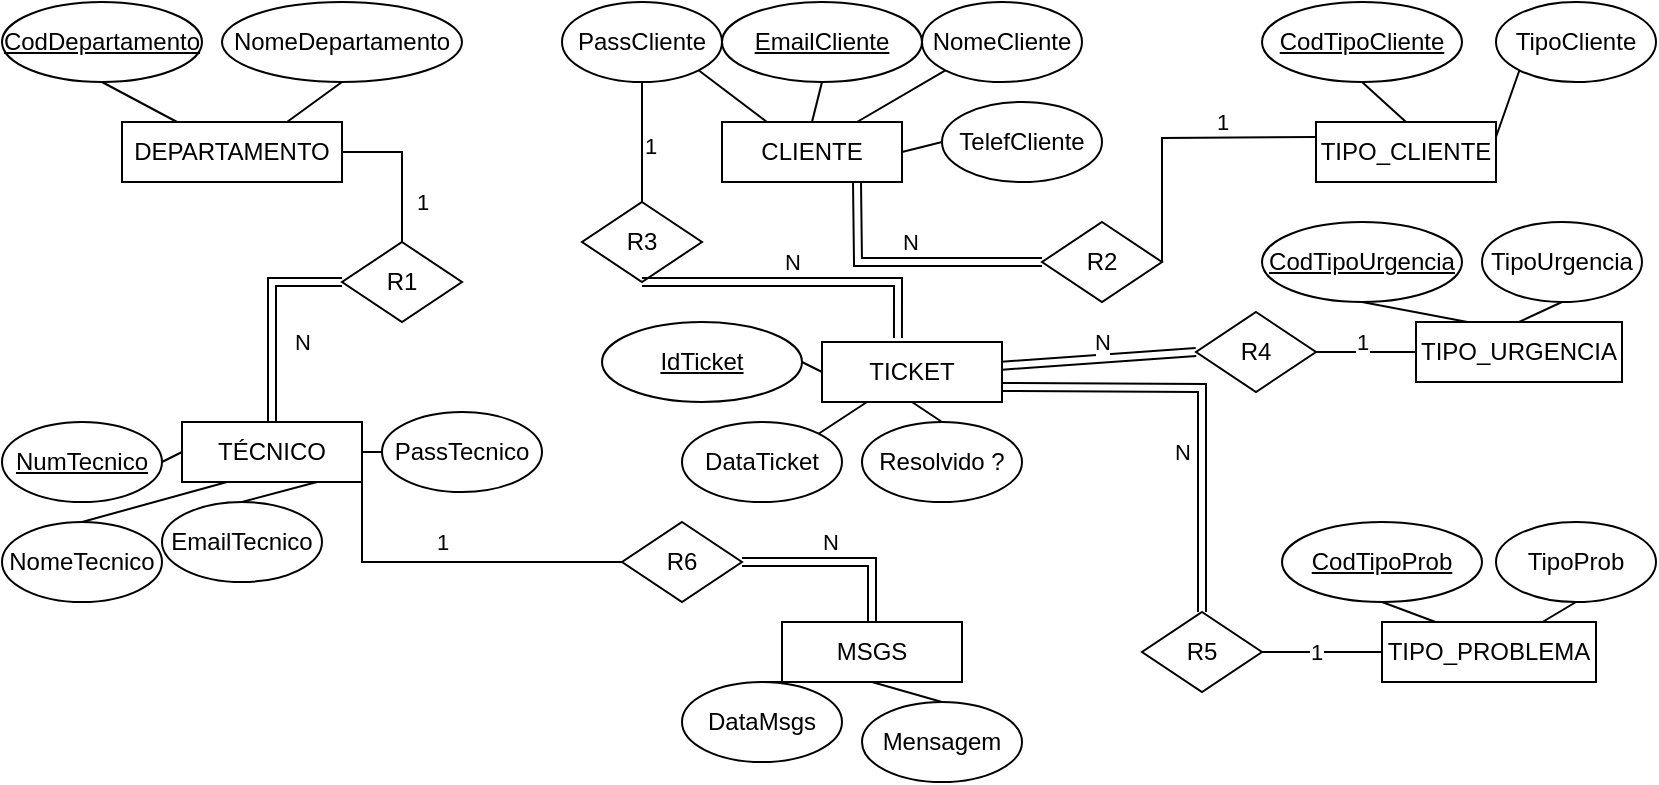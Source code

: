 <mxfile version="28.2.5">
  <diagram id="6XfuuQiWVsC1uruhtPuk" name="Página-1">
    <mxGraphModel dx="1186" dy="755" grid="1" gridSize="10" guides="1" tooltips="1" connect="1" arrows="1" fold="1" page="1" pageScale="1" pageWidth="827" pageHeight="1169" math="0" shadow="0">
      <root>
        <mxCell id="0" />
        <mxCell id="1" parent="0" />
        <mxCell id="jxQW3wyK6LuePrzsREPj-1" value="TIPO_CLIENTE" style="rounded=0;whiteSpace=wrap;html=1;" vertex="1" parent="1">
          <mxGeometry x="657" y="60" width="90" height="30" as="geometry" />
        </mxCell>
        <mxCell id="jxQW3wyK6LuePrzsREPj-2" value="TipoCliente" style="ellipse;whiteSpace=wrap;html=1;" vertex="1" parent="1">
          <mxGeometry x="747" width="80" height="40" as="geometry" />
        </mxCell>
        <mxCell id="jxQW3wyK6LuePrzsREPj-4" value="" style="endArrow=none;html=1;rounded=0;entryX=0;entryY=1;entryDx=0;entryDy=0;exitX=1;exitY=0.25;exitDx=0;exitDy=0;" edge="1" parent="1" source="jxQW3wyK6LuePrzsREPj-1" target="jxQW3wyK6LuePrzsREPj-2">
          <mxGeometry width="50" height="50" relative="1" as="geometry">
            <mxPoint x="560" y="220" as="sourcePoint" />
            <mxPoint x="610" y="170" as="targetPoint" />
          </mxGeometry>
        </mxCell>
        <mxCell id="jxQW3wyK6LuePrzsREPj-5" value="" style="endArrow=none;html=1;rounded=0;entryX=0.5;entryY=1;entryDx=0;entryDy=0;exitX=0.5;exitY=0;exitDx=0;exitDy=0;" edge="1" parent="1" source="jxQW3wyK6LuePrzsREPj-1" target="jxQW3wyK6LuePrzsREPj-31">
          <mxGeometry width="50" height="50" relative="1" as="geometry">
            <mxPoint x="390" y="180" as="sourcePoint" />
            <mxPoint x="695" y="40" as="targetPoint" />
          </mxGeometry>
        </mxCell>
        <mxCell id="jxQW3wyK6LuePrzsREPj-6" value="CLIENTE" style="rounded=0;whiteSpace=wrap;html=1;" vertex="1" parent="1">
          <mxGeometry x="360" y="60" width="90" height="30" as="geometry" />
        </mxCell>
        <mxCell id="jxQW3wyK6LuePrzsREPj-7" value="NomeCliente" style="ellipse;whiteSpace=wrap;html=1;" vertex="1" parent="1">
          <mxGeometry x="460" width="80" height="40" as="geometry" />
        </mxCell>
        <mxCell id="jxQW3wyK6LuePrzsREPj-9" value="PassCliente" style="ellipse;whiteSpace=wrap;html=1;" vertex="1" parent="1">
          <mxGeometry x="280" width="80" height="40" as="geometry" />
        </mxCell>
        <mxCell id="jxQW3wyK6LuePrzsREPj-10" value="TelefCliente" style="ellipse;whiteSpace=wrap;html=1;" vertex="1" parent="1">
          <mxGeometry x="470" y="50" width="80" height="40" as="geometry" />
        </mxCell>
        <mxCell id="jxQW3wyK6LuePrzsREPj-11" value="" style="endArrow=none;html=1;rounded=0;entryX=1;entryY=1;entryDx=0;entryDy=0;exitX=0.25;exitY=0;exitDx=0;exitDy=0;" edge="1" parent="1" source="jxQW3wyK6LuePrzsREPj-6" target="jxQW3wyK6LuePrzsREPj-9">
          <mxGeometry width="50" height="50" relative="1" as="geometry">
            <mxPoint x="320" y="260" as="sourcePoint" />
            <mxPoint x="370" y="210" as="targetPoint" />
          </mxGeometry>
        </mxCell>
        <mxCell id="jxQW3wyK6LuePrzsREPj-12" value="" style="endArrow=none;html=1;rounded=0;entryX=0.5;entryY=1;entryDx=0;entryDy=0;exitX=0.5;exitY=0;exitDx=0;exitDy=0;" edge="1" parent="1" source="jxQW3wyK6LuePrzsREPj-6" target="jxQW3wyK6LuePrzsREPj-32">
          <mxGeometry width="50" height="50" relative="1" as="geometry">
            <mxPoint x="300" y="270" as="sourcePoint" />
            <mxPoint x="410" y="40" as="targetPoint" />
          </mxGeometry>
        </mxCell>
        <mxCell id="jxQW3wyK6LuePrzsREPj-13" value="" style="endArrow=none;html=1;rounded=0;entryX=0;entryY=1;entryDx=0;entryDy=0;exitX=0.75;exitY=0;exitDx=0;exitDy=0;" edge="1" parent="1" source="jxQW3wyK6LuePrzsREPj-6" target="jxQW3wyK6LuePrzsREPj-7">
          <mxGeometry width="50" height="50" relative="1" as="geometry">
            <mxPoint x="440" y="200" as="sourcePoint" />
            <mxPoint x="490" y="150" as="targetPoint" />
          </mxGeometry>
        </mxCell>
        <mxCell id="jxQW3wyK6LuePrzsREPj-14" value="" style="endArrow=none;html=1;rounded=0;entryX=0;entryY=0.5;entryDx=0;entryDy=0;exitX=1;exitY=0.5;exitDx=0;exitDy=0;" edge="1" parent="1" source="jxQW3wyK6LuePrzsREPj-6" target="jxQW3wyK6LuePrzsREPj-10">
          <mxGeometry width="50" height="50" relative="1" as="geometry">
            <mxPoint x="310" y="160" as="sourcePoint" />
            <mxPoint x="360" y="110" as="targetPoint" />
          </mxGeometry>
        </mxCell>
        <mxCell id="jxQW3wyK6LuePrzsREPj-15" value="DEPARTAMENTO" style="rounded=0;whiteSpace=wrap;html=1;" vertex="1" parent="1">
          <mxGeometry x="60" y="60" width="110" height="30" as="geometry" />
        </mxCell>
        <mxCell id="jxQW3wyK6LuePrzsREPj-19" value="NomeDepartamento" style="ellipse;whiteSpace=wrap;html=1;" vertex="1" parent="1">
          <mxGeometry x="110" width="120" height="40" as="geometry" />
        </mxCell>
        <mxCell id="jxQW3wyK6LuePrzsREPj-20" value="" style="endArrow=none;html=1;rounded=0;entryX=0.5;entryY=1;entryDx=0;entryDy=0;exitX=0.25;exitY=0;exitDx=0;exitDy=0;" edge="1" parent="1" source="jxQW3wyK6LuePrzsREPj-15" target="jxQW3wyK6LuePrzsREPj-33">
          <mxGeometry width="50" height="50" relative="1" as="geometry">
            <mxPoint x="20" y="180" as="sourcePoint" />
            <mxPoint x="50" y="40" as="targetPoint" />
          </mxGeometry>
        </mxCell>
        <mxCell id="jxQW3wyK6LuePrzsREPj-21" value="" style="endArrow=none;html=1;rounded=0;entryX=0.5;entryY=1;entryDx=0;entryDy=0;exitX=0.75;exitY=0;exitDx=0;exitDy=0;" edge="1" parent="1" source="jxQW3wyK6LuePrzsREPj-15" target="jxQW3wyK6LuePrzsREPj-19">
          <mxGeometry width="50" height="50" relative="1" as="geometry">
            <mxPoint x="100" y="170" as="sourcePoint" />
            <mxPoint x="150" y="120" as="targetPoint" />
          </mxGeometry>
        </mxCell>
        <mxCell id="jxQW3wyK6LuePrzsREPj-22" value="TÉCNICO" style="rounded=0;whiteSpace=wrap;html=1;" vertex="1" parent="1">
          <mxGeometry x="90" y="210" width="90" height="30" as="geometry" />
        </mxCell>
        <mxCell id="jxQW3wyK6LuePrzsREPj-23" value="TICKET" style="rounded=0;whiteSpace=wrap;html=1;" vertex="1" parent="1">
          <mxGeometry x="410" y="170" width="90" height="30" as="geometry" />
        </mxCell>
        <mxCell id="jxQW3wyK6LuePrzsREPj-24" value="TIPO_PROBLEMA" style="rounded=0;whiteSpace=wrap;html=1;" vertex="1" parent="1">
          <mxGeometry x="690" y="310" width="107" height="30" as="geometry" />
        </mxCell>
        <mxCell id="jxQW3wyK6LuePrzsREPj-25" value="TIPO_URGENCIA" style="rounded=0;whiteSpace=wrap;html=1;" vertex="1" parent="1">
          <mxGeometry x="707" y="160" width="103" height="30" as="geometry" />
        </mxCell>
        <mxCell id="jxQW3wyK6LuePrzsREPj-26" value="TipoUrgencia" style="ellipse;whiteSpace=wrap;html=1;" vertex="1" parent="1">
          <mxGeometry x="740" y="110" width="80" height="40" as="geometry" />
        </mxCell>
        <mxCell id="jxQW3wyK6LuePrzsREPj-28" value="CodTipoUrgencia" style="ellipse;whiteSpace=wrap;html=1;align=center;fontStyle=4;" vertex="1" parent="1">
          <mxGeometry x="630" y="110" width="100" height="40" as="geometry" />
        </mxCell>
        <mxCell id="jxQW3wyK6LuePrzsREPj-29" value="" style="endArrow=none;html=1;rounded=0;entryX=0.5;entryY=1;entryDx=0;entryDy=0;exitX=0.25;exitY=0;exitDx=0;exitDy=0;" edge="1" parent="1" source="jxQW3wyK6LuePrzsREPj-25" target="jxQW3wyK6LuePrzsREPj-28">
          <mxGeometry width="50" height="50" relative="1" as="geometry">
            <mxPoint x="590" y="210" as="sourcePoint" />
            <mxPoint x="640" y="160" as="targetPoint" />
          </mxGeometry>
        </mxCell>
        <mxCell id="jxQW3wyK6LuePrzsREPj-30" value="" style="endArrow=none;html=1;rounded=0;entryX=0.5;entryY=1;entryDx=0;entryDy=0;exitX=0.5;exitY=0;exitDx=0;exitDy=0;" edge="1" parent="1" source="jxQW3wyK6LuePrzsREPj-25" target="jxQW3wyK6LuePrzsREPj-26">
          <mxGeometry width="50" height="50" relative="1" as="geometry">
            <mxPoint x="600" y="290" as="sourcePoint" />
            <mxPoint x="650" y="240" as="targetPoint" />
          </mxGeometry>
        </mxCell>
        <mxCell id="jxQW3wyK6LuePrzsREPj-31" value="CodTipoCliente" style="ellipse;whiteSpace=wrap;html=1;align=center;fontStyle=4;" vertex="1" parent="1">
          <mxGeometry x="630" width="100" height="40" as="geometry" />
        </mxCell>
        <mxCell id="jxQW3wyK6LuePrzsREPj-32" value="EmailCliente" style="ellipse;whiteSpace=wrap;html=1;align=center;fontStyle=4;" vertex="1" parent="1">
          <mxGeometry x="360" width="100" height="40" as="geometry" />
        </mxCell>
        <mxCell id="jxQW3wyK6LuePrzsREPj-33" value="CodDepartamento" style="ellipse;whiteSpace=wrap;html=1;align=center;fontStyle=4;" vertex="1" parent="1">
          <mxGeometry width="100" height="40" as="geometry" />
        </mxCell>
        <mxCell id="jxQW3wyK6LuePrzsREPj-34" value="CodTipoProb" style="ellipse;whiteSpace=wrap;html=1;align=center;fontStyle=4;" vertex="1" parent="1">
          <mxGeometry x="640" y="260" width="100" height="40" as="geometry" />
        </mxCell>
        <mxCell id="jxQW3wyK6LuePrzsREPj-35" value="TipoProb" style="ellipse;whiteSpace=wrap;html=1;" vertex="1" parent="1">
          <mxGeometry x="747" y="260" width="80" height="40" as="geometry" />
        </mxCell>
        <mxCell id="jxQW3wyK6LuePrzsREPj-36" value="" style="endArrow=none;html=1;rounded=0;entryX=0.5;entryY=1;entryDx=0;entryDy=0;exitX=0.25;exitY=0;exitDx=0;exitDy=0;" edge="1" parent="1" source="jxQW3wyK6LuePrzsREPj-24" target="jxQW3wyK6LuePrzsREPj-34">
          <mxGeometry width="50" height="50" relative="1" as="geometry">
            <mxPoint x="590" y="400" as="sourcePoint" />
            <mxPoint x="640" y="350" as="targetPoint" />
          </mxGeometry>
        </mxCell>
        <mxCell id="jxQW3wyK6LuePrzsREPj-37" value="" style="endArrow=none;html=1;rounded=0;entryX=0.5;entryY=1;entryDx=0;entryDy=0;exitX=0.75;exitY=0;exitDx=0;exitDy=0;" edge="1" parent="1" source="jxQW3wyK6LuePrzsREPj-24" target="jxQW3wyK6LuePrzsREPj-35">
          <mxGeometry width="50" height="50" relative="1" as="geometry">
            <mxPoint x="700" y="430" as="sourcePoint" />
            <mxPoint x="750" y="380" as="targetPoint" />
          </mxGeometry>
        </mxCell>
        <mxCell id="jxQW3wyK6LuePrzsREPj-38" value="DataTicket" style="ellipse;whiteSpace=wrap;html=1;" vertex="1" parent="1">
          <mxGeometry x="340" y="210" width="80" height="40" as="geometry" />
        </mxCell>
        <mxCell id="jxQW3wyK6LuePrzsREPj-39" value="Resolvido ?" style="ellipse;whiteSpace=wrap;html=1;" vertex="1" parent="1">
          <mxGeometry x="430" y="210" width="80" height="40" as="geometry" />
        </mxCell>
        <mxCell id="jxQW3wyK6LuePrzsREPj-40" value="IdTicket" style="ellipse;whiteSpace=wrap;html=1;align=center;fontStyle=4;" vertex="1" parent="1">
          <mxGeometry x="300" y="160" width="100" height="40" as="geometry" />
        </mxCell>
        <mxCell id="jxQW3wyK6LuePrzsREPj-41" value="" style="endArrow=none;html=1;rounded=0;entryX=1;entryY=0.5;entryDx=0;entryDy=0;exitX=0;exitY=0.5;exitDx=0;exitDy=0;" edge="1" parent="1" source="jxQW3wyK6LuePrzsREPj-23" target="jxQW3wyK6LuePrzsREPj-40">
          <mxGeometry width="50" height="50" relative="1" as="geometry">
            <mxPoint x="280" y="290" as="sourcePoint" />
            <mxPoint x="330" y="240" as="targetPoint" />
          </mxGeometry>
        </mxCell>
        <mxCell id="jxQW3wyK6LuePrzsREPj-42" value="" style="endArrow=none;html=1;rounded=0;entryX=0.25;entryY=1;entryDx=0;entryDy=0;exitX=1;exitY=0;exitDx=0;exitDy=0;" edge="1" parent="1" source="jxQW3wyK6LuePrzsREPj-38" target="jxQW3wyK6LuePrzsREPj-23">
          <mxGeometry width="50" height="50" relative="1" as="geometry">
            <mxPoint x="290" y="280" as="sourcePoint" />
            <mxPoint x="340" y="230" as="targetPoint" />
          </mxGeometry>
        </mxCell>
        <mxCell id="jxQW3wyK6LuePrzsREPj-43" value="" style="endArrow=none;html=1;rounded=0;entryX=0.5;entryY=1;entryDx=0;entryDy=0;exitX=0.5;exitY=0;exitDx=0;exitDy=0;" edge="1" parent="1" source="jxQW3wyK6LuePrzsREPj-39" target="jxQW3wyK6LuePrzsREPj-23">
          <mxGeometry width="50" height="50" relative="1" as="geometry">
            <mxPoint x="460" y="330" as="sourcePoint" />
            <mxPoint x="510" y="280" as="targetPoint" />
          </mxGeometry>
        </mxCell>
        <mxCell id="jxQW3wyK6LuePrzsREPj-44" value="NomeTecnico" style="ellipse;whiteSpace=wrap;html=1;" vertex="1" parent="1">
          <mxGeometry y="260" width="80" height="40" as="geometry" />
        </mxCell>
        <mxCell id="jxQW3wyK6LuePrzsREPj-45" value="NumTecnico" style="ellipse;whiteSpace=wrap;html=1;align=center;fontStyle=4;" vertex="1" parent="1">
          <mxGeometry y="210" width="80" height="40" as="geometry" />
        </mxCell>
        <mxCell id="jxQW3wyK6LuePrzsREPj-46" value="EmailTecnico" style="ellipse;whiteSpace=wrap;html=1;" vertex="1" parent="1">
          <mxGeometry x="80" y="250" width="80" height="40" as="geometry" />
        </mxCell>
        <mxCell id="jxQW3wyK6LuePrzsREPj-47" value="" style="endArrow=none;html=1;rounded=0;entryX=0.75;entryY=1;entryDx=0;entryDy=0;exitX=0.5;exitY=0;exitDx=0;exitDy=0;" edge="1" parent="1" source="jxQW3wyK6LuePrzsREPj-46" target="jxQW3wyK6LuePrzsREPj-22">
          <mxGeometry width="50" height="50" relative="1" as="geometry">
            <mxPoint x="210" y="220" as="sourcePoint" />
            <mxPoint x="260" y="170" as="targetPoint" />
          </mxGeometry>
        </mxCell>
        <mxCell id="jxQW3wyK6LuePrzsREPj-48" value="" style="endArrow=none;html=1;rounded=0;entryX=0.25;entryY=1;entryDx=0;entryDy=0;exitX=0.5;exitY=0;exitDx=0;exitDy=0;" edge="1" parent="1" source="jxQW3wyK6LuePrzsREPj-44" target="jxQW3wyK6LuePrzsREPj-22">
          <mxGeometry width="50" height="50" relative="1" as="geometry">
            <mxPoint x="150" y="430" as="sourcePoint" />
            <mxPoint x="200" y="380" as="targetPoint" />
          </mxGeometry>
        </mxCell>
        <mxCell id="jxQW3wyK6LuePrzsREPj-49" value="" style="endArrow=none;html=1;rounded=0;entryX=0;entryY=0.5;entryDx=0;entryDy=0;exitX=1;exitY=0.5;exitDx=0;exitDy=0;" edge="1" parent="1" source="jxQW3wyK6LuePrzsREPj-45" target="jxQW3wyK6LuePrzsREPj-22">
          <mxGeometry width="50" height="50" relative="1" as="geometry">
            <mxPoint x="100" y="180" as="sourcePoint" />
            <mxPoint x="150" y="130" as="targetPoint" />
          </mxGeometry>
        </mxCell>
        <mxCell id="jxQW3wyK6LuePrzsREPj-50" value="R1" style="rhombus;whiteSpace=wrap;html=1;" vertex="1" parent="1">
          <mxGeometry x="170" y="120" width="60" height="40" as="geometry" />
        </mxCell>
        <mxCell id="jxQW3wyK6LuePrzsREPj-52" value="" style="endArrow=none;html=1;rounded=0;entryX=1;entryY=0.5;entryDx=0;entryDy=0;exitX=0.5;exitY=0;exitDx=0;exitDy=0;" edge="1" parent="1" source="jxQW3wyK6LuePrzsREPj-50" target="jxQW3wyK6LuePrzsREPj-15">
          <mxGeometry width="50" height="50" relative="1" as="geometry">
            <mxPoint x="220" y="120" as="sourcePoint" />
            <mxPoint x="270" y="70" as="targetPoint" />
            <Array as="points">
              <mxPoint x="200" y="75" />
            </Array>
          </mxGeometry>
        </mxCell>
        <mxCell id="jxQW3wyK6LuePrzsREPj-53" value="1" style="edgeLabel;html=1;align=center;verticalAlign=middle;resizable=0;points=[];" vertex="1" connectable="0" parent="jxQW3wyK6LuePrzsREPj-52">
          <mxGeometry x="-0.147" relative="1" as="geometry">
            <mxPoint x="10" y="12" as="offset" />
          </mxGeometry>
        </mxCell>
        <mxCell id="jxQW3wyK6LuePrzsREPj-54" value="" style="shape=link;html=1;rounded=0;entryX=0;entryY=0.5;entryDx=0;entryDy=0;exitX=0.5;exitY=0;exitDx=0;exitDy=0;" edge="1" parent="1" source="jxQW3wyK6LuePrzsREPj-22" target="jxQW3wyK6LuePrzsREPj-50">
          <mxGeometry width="100" relative="1" as="geometry">
            <mxPoint x="10" y="140" as="sourcePoint" />
            <mxPoint x="110" y="140" as="targetPoint" />
            <Array as="points">
              <mxPoint x="135" y="140" />
            </Array>
          </mxGeometry>
        </mxCell>
        <mxCell id="jxQW3wyK6LuePrzsREPj-55" value="N" style="edgeLabel;html=1;align=center;verticalAlign=middle;resizable=0;points=[];" vertex="1" connectable="0" parent="jxQW3wyK6LuePrzsREPj-54">
          <mxGeometry x="-0.2" y="3" relative="1" as="geometry">
            <mxPoint x="18" y="2" as="offset" />
          </mxGeometry>
        </mxCell>
        <mxCell id="jxQW3wyK6LuePrzsREPj-56" value="PassTecnico" style="ellipse;whiteSpace=wrap;html=1;" vertex="1" parent="1">
          <mxGeometry x="190" y="205" width="80" height="40" as="geometry" />
        </mxCell>
        <mxCell id="jxQW3wyK6LuePrzsREPj-57" value="" style="endArrow=none;html=1;rounded=0;entryX=1;entryY=0.5;entryDx=0;entryDy=0;exitX=0;exitY=0.5;exitDx=0;exitDy=0;" edge="1" parent="1" source="jxQW3wyK6LuePrzsREPj-56" target="jxQW3wyK6LuePrzsREPj-22">
          <mxGeometry width="50" height="50" relative="1" as="geometry">
            <mxPoint x="262" y="350" as="sourcePoint" />
            <mxPoint x="240" y="330" as="targetPoint" />
          </mxGeometry>
        </mxCell>
        <mxCell id="jxQW3wyK6LuePrzsREPj-58" value="R6" style="rhombus;whiteSpace=wrap;html=1;" vertex="1" parent="1">
          <mxGeometry x="310" y="260" width="60" height="40" as="geometry" />
        </mxCell>
        <mxCell id="jxQW3wyK6LuePrzsREPj-62" value="" style="endArrow=none;html=1;rounded=0;entryX=0;entryY=0.5;entryDx=0;entryDy=0;exitX=1;exitY=1;exitDx=0;exitDy=0;" edge="1" parent="1" source="jxQW3wyK6LuePrzsREPj-22" target="jxQW3wyK6LuePrzsREPj-58">
          <mxGeometry width="50" height="50" relative="1" as="geometry">
            <mxPoint x="180" y="350" as="sourcePoint" />
            <mxPoint x="230" y="300" as="targetPoint" />
            <Array as="points">
              <mxPoint x="180" y="280" />
            </Array>
          </mxGeometry>
        </mxCell>
        <mxCell id="jxQW3wyK6LuePrzsREPj-63" value="1" style="edgeLabel;html=1;align=center;verticalAlign=middle;resizable=0;points=[];" vertex="1" connectable="0" parent="jxQW3wyK6LuePrzsREPj-62">
          <mxGeometry x="-0.106" y="2" relative="1" as="geometry">
            <mxPoint x="4" y="-8" as="offset" />
          </mxGeometry>
        </mxCell>
        <mxCell id="jxQW3wyK6LuePrzsREPj-64" value="MSGS" style="rounded=0;whiteSpace=wrap;html=1;" vertex="1" parent="1">
          <mxGeometry x="390" y="310" width="90" height="30" as="geometry" />
        </mxCell>
        <mxCell id="jxQW3wyK6LuePrzsREPj-65" value="DataMsgs" style="ellipse;whiteSpace=wrap;html=1;" vertex="1" parent="1">
          <mxGeometry x="340" y="340" width="80" height="40" as="geometry" />
        </mxCell>
        <mxCell id="jxQW3wyK6LuePrzsREPj-66" value="Mensagem" style="ellipse;whiteSpace=wrap;html=1;" vertex="1" parent="1">
          <mxGeometry x="430" y="350" width="80" height="40" as="geometry" />
        </mxCell>
        <mxCell id="jxQW3wyK6LuePrzsREPj-68" value="" style="endArrow=none;html=1;rounded=0;entryX=0.25;entryY=1;entryDx=0;entryDy=0;exitX=0.5;exitY=0;exitDx=0;exitDy=0;" edge="1" parent="1" source="jxQW3wyK6LuePrzsREPj-65" target="jxQW3wyK6LuePrzsREPj-64">
          <mxGeometry width="50" height="50" relative="1" as="geometry">
            <mxPoint x="260" y="400" as="sourcePoint" />
            <mxPoint x="310" y="350" as="targetPoint" />
          </mxGeometry>
        </mxCell>
        <mxCell id="jxQW3wyK6LuePrzsREPj-69" value="" style="endArrow=none;html=1;rounded=0;entryX=0.5;entryY=1;entryDx=0;entryDy=0;exitX=0.5;exitY=0;exitDx=0;exitDy=0;" edge="1" parent="1" source="jxQW3wyK6LuePrzsREPj-66" target="jxQW3wyK6LuePrzsREPj-64">
          <mxGeometry width="50" height="50" relative="1" as="geometry">
            <mxPoint x="180" y="430" as="sourcePoint" />
            <mxPoint x="230" y="380" as="targetPoint" />
          </mxGeometry>
        </mxCell>
        <mxCell id="jxQW3wyK6LuePrzsREPj-70" value="" style="shape=link;html=1;rounded=0;entryX=0.5;entryY=0;entryDx=0;entryDy=0;exitX=1;exitY=0.5;exitDx=0;exitDy=0;" edge="1" parent="1" source="jxQW3wyK6LuePrzsREPj-58" target="jxQW3wyK6LuePrzsREPj-64">
          <mxGeometry width="100" relative="1" as="geometry">
            <mxPoint x="380" y="260" as="sourcePoint" />
            <mxPoint x="480" y="260" as="targetPoint" />
            <Array as="points">
              <mxPoint x="435" y="280" />
            </Array>
          </mxGeometry>
        </mxCell>
        <mxCell id="jxQW3wyK6LuePrzsREPj-71" value="N" style="edgeLabel;html=1;align=center;verticalAlign=middle;resizable=0;points=[];" vertex="1" connectable="0" parent="jxQW3wyK6LuePrzsREPj-70">
          <mxGeometry x="-0.074" y="-2" relative="1" as="geometry">
            <mxPoint y="-12" as="offset" />
          </mxGeometry>
        </mxCell>
        <mxCell id="jxQW3wyK6LuePrzsREPj-72" value="R5" style="rhombus;whiteSpace=wrap;html=1;" vertex="1" parent="1">
          <mxGeometry x="570" y="305" width="60" height="40" as="geometry" />
        </mxCell>
        <mxCell id="jxQW3wyK6LuePrzsREPj-73" value="" style="endArrow=none;html=1;rounded=0;entryX=0;entryY=0.5;entryDx=0;entryDy=0;exitX=1;exitY=0.5;exitDx=0;exitDy=0;" edge="1" parent="1" source="jxQW3wyK6LuePrzsREPj-72" target="jxQW3wyK6LuePrzsREPj-24">
          <mxGeometry width="50" height="50" relative="1" as="geometry">
            <mxPoint x="650" y="430" as="sourcePoint" />
            <mxPoint x="700" y="380" as="targetPoint" />
          </mxGeometry>
        </mxCell>
        <mxCell id="jxQW3wyK6LuePrzsREPj-76" value="1" style="edgeLabel;html=1;align=center;verticalAlign=middle;resizable=0;points=[];" vertex="1" connectable="0" parent="jxQW3wyK6LuePrzsREPj-73">
          <mxGeometry x="-0.167" y="2" relative="1" as="geometry">
            <mxPoint x="2" y="2" as="offset" />
          </mxGeometry>
        </mxCell>
        <mxCell id="jxQW3wyK6LuePrzsREPj-74" value="" style="shape=link;html=1;rounded=0;entryX=0.5;entryY=0;entryDx=0;entryDy=0;exitX=1;exitY=0.75;exitDx=0;exitDy=0;" edge="1" parent="1" source="jxQW3wyK6LuePrzsREPj-23" target="jxQW3wyK6LuePrzsREPj-72">
          <mxGeometry width="100" relative="1" as="geometry">
            <mxPoint x="540" y="370" as="sourcePoint" />
            <mxPoint x="640" y="370" as="targetPoint" />
            <Array as="points">
              <mxPoint x="600" y="193" />
            </Array>
          </mxGeometry>
        </mxCell>
        <mxCell id="jxQW3wyK6LuePrzsREPj-75" value="N" style="edgeLabel;html=1;align=center;verticalAlign=middle;resizable=0;points=[];" vertex="1" connectable="0" parent="jxQW3wyK6LuePrzsREPj-74">
          <mxGeometry x="0.245" y="1" relative="1" as="geometry">
            <mxPoint x="-11" as="offset" />
          </mxGeometry>
        </mxCell>
        <mxCell id="jxQW3wyK6LuePrzsREPj-77" value="R4" style="rhombus;whiteSpace=wrap;html=1;" vertex="1" parent="1">
          <mxGeometry x="597" y="155" width="60" height="40" as="geometry" />
        </mxCell>
        <mxCell id="jxQW3wyK6LuePrzsREPj-78" value="" style="endArrow=none;html=1;rounded=0;entryX=0;entryY=0.5;entryDx=0;entryDy=0;" edge="1" parent="1" source="jxQW3wyK6LuePrzsREPj-77" target="jxQW3wyK6LuePrzsREPj-25">
          <mxGeometry width="50" height="50" relative="1" as="geometry">
            <mxPoint x="640" y="260" as="sourcePoint" />
            <mxPoint x="690" y="210" as="targetPoint" />
          </mxGeometry>
        </mxCell>
        <mxCell id="jxQW3wyK6LuePrzsREPj-92" value="1" style="edgeLabel;html=1;align=center;verticalAlign=middle;resizable=0;points=[];" vertex="1" connectable="0" parent="jxQW3wyK6LuePrzsREPj-78">
          <mxGeometry x="-0.04" y="-3" relative="1" as="geometry">
            <mxPoint x="-1" y="-8" as="offset" />
          </mxGeometry>
        </mxCell>
        <mxCell id="jxQW3wyK6LuePrzsREPj-79" value="" style="shape=link;html=1;rounded=0;entryX=0;entryY=0.5;entryDx=0;entryDy=0;" edge="1" parent="1" source="jxQW3wyK6LuePrzsREPj-23" target="jxQW3wyK6LuePrzsREPj-77">
          <mxGeometry width="100" relative="1" as="geometry">
            <mxPoint x="470" y="280" as="sourcePoint" />
            <mxPoint x="570" y="280" as="targetPoint" />
          </mxGeometry>
        </mxCell>
        <mxCell id="jxQW3wyK6LuePrzsREPj-91" value="N" style="edgeLabel;html=1;align=center;verticalAlign=middle;resizable=0;points=[];" vertex="1" connectable="0" parent="jxQW3wyK6LuePrzsREPj-79">
          <mxGeometry x="0.058" y="4" relative="1" as="geometry">
            <mxPoint x="-1" y="-4" as="offset" />
          </mxGeometry>
        </mxCell>
        <mxCell id="jxQW3wyK6LuePrzsREPj-80" value="" style="endArrow=none;html=1;rounded=0;entryX=0;entryY=0.25;entryDx=0;entryDy=0;exitX=1;exitY=0.5;exitDx=0;exitDy=0;" edge="1" parent="1" source="jxQW3wyK6LuePrzsREPj-81" target="jxQW3wyK6LuePrzsREPj-1">
          <mxGeometry width="50" height="50" relative="1" as="geometry">
            <mxPoint x="570" y="120" as="sourcePoint" />
            <mxPoint x="530" y="110" as="targetPoint" />
            <Array as="points">
              <mxPoint x="580" y="68" />
            </Array>
          </mxGeometry>
        </mxCell>
        <mxCell id="jxQW3wyK6LuePrzsREPj-85" value="1" style="edgeLabel;html=1;align=center;verticalAlign=middle;resizable=0;points=[];" vertex="1" connectable="0" parent="jxQW3wyK6LuePrzsREPj-80">
          <mxGeometry x="0.381" y="-2" relative="1" as="geometry">
            <mxPoint x="-4" y="-10" as="offset" />
          </mxGeometry>
        </mxCell>
        <mxCell id="jxQW3wyK6LuePrzsREPj-81" value="R2" style="rhombus;whiteSpace=wrap;html=1;" vertex="1" parent="1">
          <mxGeometry x="520" y="110" width="60" height="40" as="geometry" />
        </mxCell>
        <mxCell id="jxQW3wyK6LuePrzsREPj-83" value="" style="shape=link;html=1;rounded=0;entryX=0;entryY=0.5;entryDx=0;entryDy=0;exitX=0.75;exitY=1;exitDx=0;exitDy=0;" edge="1" parent="1" source="jxQW3wyK6LuePrzsREPj-6" target="jxQW3wyK6LuePrzsREPj-81">
          <mxGeometry width="100" relative="1" as="geometry">
            <mxPoint x="390" y="130" as="sourcePoint" />
            <mxPoint x="490" y="130" as="targetPoint" />
            <Array as="points">
              <mxPoint x="428" y="130" />
            </Array>
          </mxGeometry>
        </mxCell>
        <mxCell id="jxQW3wyK6LuePrzsREPj-84" value="N" style="edgeLabel;html=1;align=center;verticalAlign=middle;resizable=0;points=[];" vertex="1" connectable="0" parent="jxQW3wyK6LuePrzsREPj-83">
          <mxGeometry x="0.012" y="-1" relative="1" as="geometry">
            <mxPoint x="-1" y="-11" as="offset" />
          </mxGeometry>
        </mxCell>
        <mxCell id="jxQW3wyK6LuePrzsREPj-86" value="R3" style="rhombus;whiteSpace=wrap;html=1;" vertex="1" parent="1">
          <mxGeometry x="290" y="100" width="60" height="40" as="geometry" />
        </mxCell>
        <mxCell id="jxQW3wyK6LuePrzsREPj-87" value="" style="shape=link;html=1;rounded=0;entryX=0.422;entryY=-0.067;entryDx=0;entryDy=0;entryPerimeter=0;exitX=0.5;exitY=1;exitDx=0;exitDy=0;" edge="1" parent="1" source="jxQW3wyK6LuePrzsREPj-86" target="jxQW3wyK6LuePrzsREPj-23">
          <mxGeometry width="100" relative="1" as="geometry">
            <mxPoint x="314" y="139.5" as="sourcePoint" />
            <mxPoint x="414" y="139.5" as="targetPoint" />
            <Array as="points">
              <mxPoint x="448" y="140" />
            </Array>
          </mxGeometry>
        </mxCell>
        <mxCell id="jxQW3wyK6LuePrzsREPj-88" value="N" style="edgeLabel;html=1;align=center;verticalAlign=middle;resizable=0;points=[];" vertex="1" connectable="0" parent="jxQW3wyK6LuePrzsREPj-87">
          <mxGeometry x="-0.055" y="-2" relative="1" as="geometry">
            <mxPoint x="1" y="-12" as="offset" />
          </mxGeometry>
        </mxCell>
        <mxCell id="jxQW3wyK6LuePrzsREPj-89" value="" style="endArrow=none;html=1;rounded=0;entryX=0.5;entryY=1;entryDx=0;entryDy=0;exitX=0.5;exitY=0;exitDx=0;exitDy=0;" edge="1" parent="1" source="jxQW3wyK6LuePrzsREPj-86" target="jxQW3wyK6LuePrzsREPj-9">
          <mxGeometry width="50" height="50" relative="1" as="geometry">
            <mxPoint x="270" y="130" as="sourcePoint" />
            <mxPoint x="320" y="80" as="targetPoint" />
          </mxGeometry>
        </mxCell>
        <mxCell id="jxQW3wyK6LuePrzsREPj-90" value="1" style="edgeLabel;html=1;align=center;verticalAlign=middle;resizable=0;points=[];" vertex="1" connectable="0" parent="jxQW3wyK6LuePrzsREPj-89">
          <mxGeometry x="-0.067" y="-4" relative="1" as="geometry">
            <mxPoint as="offset" />
          </mxGeometry>
        </mxCell>
      </root>
    </mxGraphModel>
  </diagram>
</mxfile>
